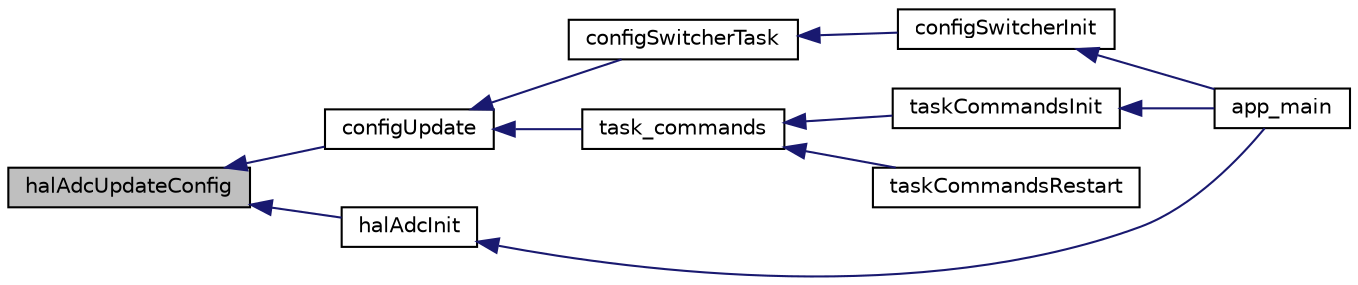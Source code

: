 digraph "halAdcUpdateConfig"
{
  edge [fontname="Helvetica",fontsize="10",labelfontname="Helvetica",labelfontsize="10"];
  node [fontname="Helvetica",fontsize="10",shape=record];
  rankdir="LR";
  Node126 [label="halAdcUpdateConfig",height=0.2,width=0.4,color="black", fillcolor="grey75", style="filled", fontcolor="black"];
  Node126 -> Node127 [dir="back",color="midnightblue",fontsize="10",style="solid",fontname="Helvetica"];
  Node127 [label="configUpdate",height=0.2,width=0.4,color="black", fillcolor="white", style="filled",URL="$config__switcher_8h.html#af8fae43accd789bf2355c79ff44c2ae9",tooltip="Request config update. "];
  Node127 -> Node128 [dir="back",color="midnightblue",fontsize="10",style="solid",fontname="Helvetica"];
  Node128 [label="configSwitcherTask",height=0.2,width=0.4,color="black", fillcolor="white", style="filled",URL="$config__switcher_8c.html#af5af5079d1982d42e165039e6de7e40a",tooltip="TASK - Config switcher task, internal config reloading. "];
  Node128 -> Node129 [dir="back",color="midnightblue",fontsize="10",style="solid",fontname="Helvetica"];
  Node129 [label="configSwitcherInit",height=0.2,width=0.4,color="black", fillcolor="white", style="filled",URL="$config__switcher_8h.html#aafed047c8d04b814a85239e031cbad7b",tooltip="Initializing the config switching functionality. "];
  Node129 -> Node130 [dir="back",color="midnightblue",fontsize="10",style="solid",fontname="Helvetica"];
  Node130 [label="app_main",height=0.2,width=0.4,color="black", fillcolor="white", style="filled",URL="$flipmouse__fabi__esp32__kbdmouse__main_8c.html#abce06be17fc37d675118a678a8100a36",tooltip="Main task, created by esp-idf. "];
  Node127 -> Node131 [dir="back",color="midnightblue",fontsize="10",style="solid",fontname="Helvetica"];
  Node131 [label="task_commands",height=0.2,width=0.4,color="black", fillcolor="white", style="filled",URL="$task__commands_8c.html#a7b36c39275d773aaedcb327ef4e1516f"];
  Node131 -> Node132 [dir="back",color="midnightblue",fontsize="10",style="solid",fontname="Helvetica"];
  Node132 [label="taskCommandsInit",height=0.2,width=0.4,color="black", fillcolor="white", style="filled",URL="$task__commands_8h.html#aedb896e40753227f80768e09d3748419",tooltip="Init the command parser. "];
  Node132 -> Node130 [dir="back",color="midnightblue",fontsize="10",style="solid",fontname="Helvetica"];
  Node131 -> Node133 [dir="back",color="midnightblue",fontsize="10",style="solid",fontname="Helvetica"];
  Node133 [label="taskCommandsRestart",height=0.2,width=0.4,color="black", fillcolor="white", style="filled",URL="$task__commands_8h.html#a26091155b4d85093239033d689f363d0",tooltip="Restart the command parser task. "];
  Node126 -> Node134 [dir="back",color="midnightblue",fontsize="10",style="solid",fontname="Helvetica"];
  Node134 [label="halAdcInit",height=0.2,width=0.4,color="black", fillcolor="white", style="filled",URL="$hal__adc_8h.html#a6f0d302f35e5b7f7a1144f0ddace35d2",tooltip="Init the ADC driver module. "];
  Node134 -> Node130 [dir="back",color="midnightblue",fontsize="10",style="solid",fontname="Helvetica"];
}
